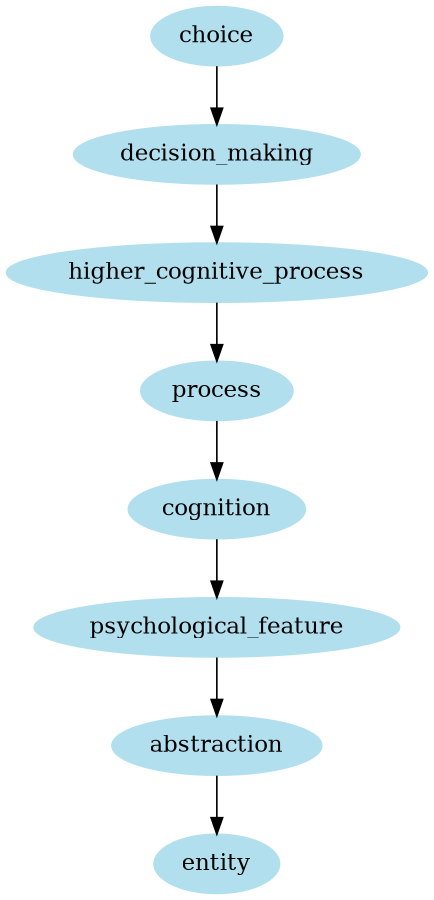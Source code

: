 digraph unix {
	node [color=lightblue2 style=filled]
	size="6,6"
	choice -> decision_making
	decision_making -> higher_cognitive_process
	higher_cognitive_process -> process
	process -> cognition
	cognition -> psychological_feature
	psychological_feature -> abstraction
	abstraction -> entity
}

